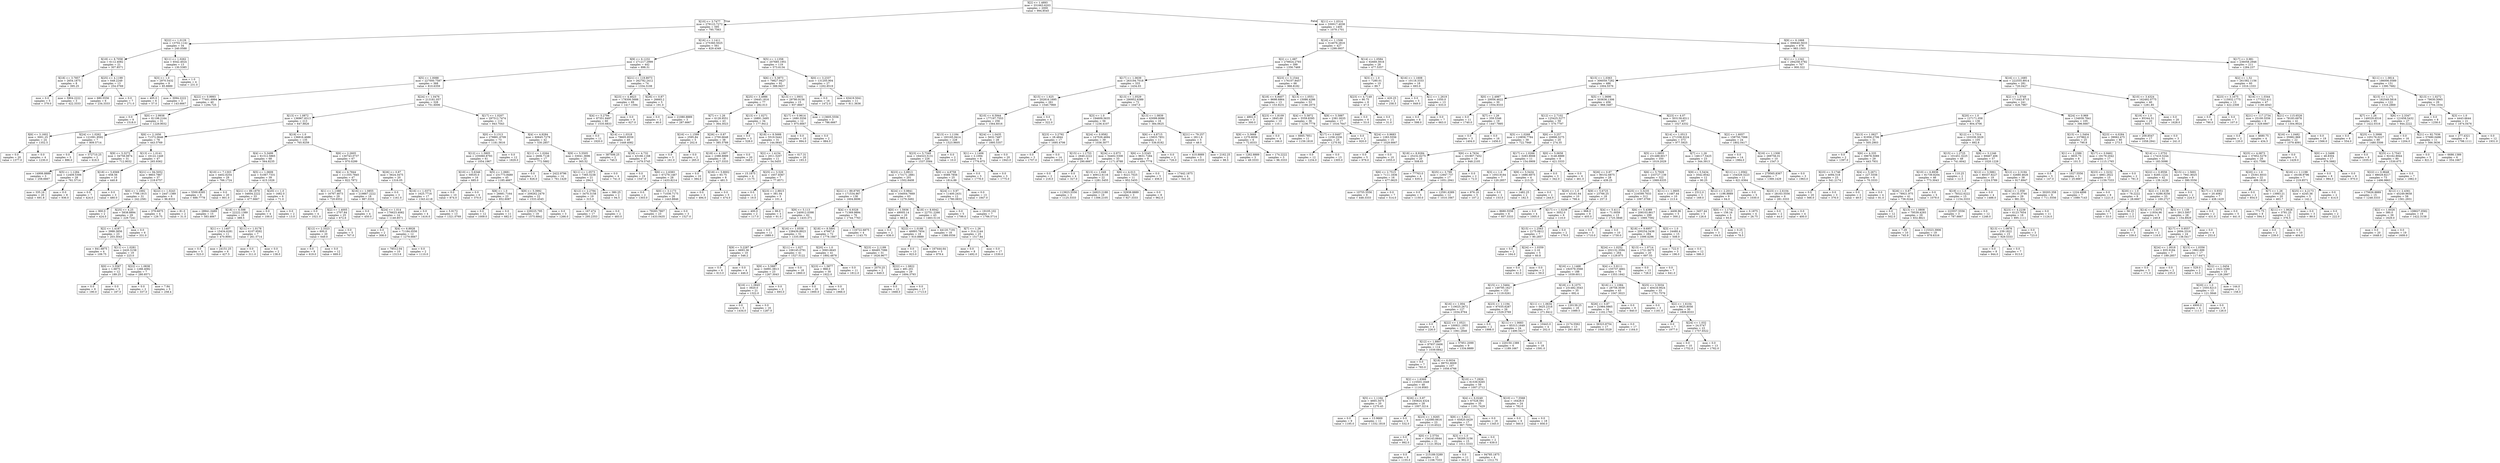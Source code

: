 digraph Tree {
node [shape=box] ;
0 [label="X[2] <= 1.4893\nmse = 331663.6203\nsamples = 2000\nvalue = 994.8545"] ;
1 [label="X[10] <= 3.7477\nmse = 279123.7272\nsamples = 595\nvalue = 795.7563"] ;
0 -> 1 [labeldistance=2.5, labelangle=45, headlabel="True"] ;
2 [label="X[22] <= 1.0129\nmse = 13702.1142\nsamples = 34\nvalue = 240.0588"] ;
1 -> 2 ;
3 [label="X[18] <= 8.7058\nmse = 6112.4082\nsamples = 21\nvalue = 307.8571"] ;
2 -> 3 ;
4 [label="X[18] <= 3.7857\nmse = 2654.1875\nsamples = 8\nvalue = 395.25"] ;
3 -> 4 ;
5 [label="mse = 0.0\nsamples = 5\nvalue = 379.0"] ;
4 -> 5 ;
6 [label="mse = 5904.2222\nsamples = 3\nvalue = 422.3333"] ;
4 -> 6 ;
7 [label="X[25] <= 4.1199\nmse = 648.2249\nsamples = 13\nvalue = 254.0769"] ;
3 -> 7 ;
8 [label="mse = 680.5556\nsamples = 6\nvalue = 234.3333"] ;
7 -> 8 ;
9 [label="mse = 0.0\nsamples = 7\nvalue = 271.0"] ;
7 -> 9 ;
10 [label="X[11] <= 1.0262\nmse = 6542.4024\nsamples = 13\nvalue = 130.5385"] ;
2 -> 10 ;
11 [label="X[3] <= 1.0\nmse = 2970.5432\nsamples = 9\nvalue = 85.8889"] ;
10 -> 11 ;
12 [label="mse = 405.0\nsamples = 6\nvalue = 57.0"] ;
11 -> 12 ;
13 [label="mse = 3094.2222\nsamples = 3\nvalue = 143.6667"] ;
11 -> 13 ;
14 [label="mse = 1.0\nsamples = 4\nvalue = 231.0"] ;
10 -> 14 ;
15 [label="X[16] <= 1.1411\nmse = 275360.5025\nsamples = 561\nvalue = 829.4349"] ;
1 -> 15 ;
16 [label="X[9] <= 6.1232\nmse = 271217.2999\nsamples = 442\nvalue = 898.31"] ;
15 -> 16 ;
17 [label="X[5] <= 1.0088\nmse = 227000.7587\nsamples = 368\nvalue = 810.6359"] ;
16 -> 17 ;
18 [label="X[22] <= 0.9993\nmse = 77401.6994\nsamples = 40\nvalue = 1294.725"] ;
17 -> 18 ;
19 [label="mse = 0.0\nsamples = 9\nvalue = 1518.0"] ;
18 -> 19 ;
20 [label="X[0] <= 2.9938\nmse = 81198.2164\nsamples = 31\nvalue = 1229.9032"] ;
18 -> 20 ;
21 [label="X[6] <= 3.1602\nmse = 3001.25\nsamples = 24\nvalue = 1352.5"] ;
20 -> 21 ;
22 [label="mse = 0.0\nsamples = 20\nvalue = 1377.0"] ;
21 -> 22 ;
23 [label="mse = 0.0\nsamples = 4\nvalue = 1230.0"] ;
21 -> 23 ;
24 [label="X[24] <= 1.0262\nmse = 121091.9592\nsamples = 7\nvalue = 809.5714"] ;
20 -> 24 ;
25 [label="mse = 0.0\nsamples = 5\nvalue = 886.0"] ;
24 -> 25 ;
26 [label="mse = 372710.25\nsamples = 2\nvalue = 618.5"] ;
24 -> 26 ;
27 [label="X[24] <= 1.0476\nmse = 213181.057\nsamples = 328\nvalue = 751.6006"] ;
17 -> 27 ;
28 [label="X[13] <= 1.0872\nmse = 136967.8313\nsamples = 213\nvalue = 647.8826"] ;
27 -> 28 ;
29 [label="X[6] <= 2.1656\nmse = 71372.0646\nsamples = 78\nvalue = 443.5769"] ;
28 -> 29 ;
30 [label="X[9] <= 5.3272\nmse = 34758.0874\nsamples = 31\nvalue = 712.9032"] ;
29 -> 30 ;
31 [label="mse = 14906.8889\nsamples = 3\nvalue = 258.6667"] ;
30 -> 31 ;
32 [label="X[5] <= 1.1284\nmse = 12409.5306\nsamples = 28\nvalue = 761.5714"] ;
30 -> 32 ;
33 [label="mse = 335.16\nsamples = 20\nvalue = 691.8"] ;
32 -> 33 ;
34 [label="mse = 0.0\nsamples = 8\nvalue = 936.0"] ;
32 -> 34 ;
35 [label="X[13] <= 1.0141\nmse = 16122.1449\nsamples = 47\nvalue = 265.9362"] ;
29 -> 35 ;
36 [label="X[18] <= 5.6569\nmse = 658.56\nsamples = 10\nvalue = 440.8"] ;
35 -> 36 ;
37 [label="mse = 0.0\nsamples = 7\nvalue = 424.0"] ;
36 -> 37 ;
38 [label="mse = 0.0\nsamples = 3\nvalue = 480.0"] ;
36 -> 38 ;
39 [label="X[21] <= 94.5052\nmse = 9803.7867\nsamples = 37\nvalue = 218.6757"] ;
35 -> 39 ;
40 [label="X[0] <= 1.1692\nmse = 7798.1915\nsamples = 31\nvalue = 242.2581"] ;
39 -> 40 ;
41 [label="mse = 900.0\nsamples = 2\nvalue = 424.0"] ;
40 -> 41 ;
42 [label="X[25] <= 4.25\nmse = 5838.8894\nsamples = 29\nvalue = 229.7241"] ;
40 -> 42 ;
43 [label="X[2] <= 1.4187\nmse = 3988.3856\nsamples = 23\nvalue = 203.3043"] ;
42 -> 43 ;
44 [label="mse = 841.6875\nsamples = 4\nvalue = 109.75"] ;
43 -> 44 ;
45 [label="X[11] <= 1.0281\nmse = 2420.3158\nsamples = 19\nvalue = 223.0"] ;
43 -> 45 ;
46 [label="X[0] <= 3.5587\nmse = 1.6875\nsamples = 12\nvalue = 189.25"] ;
45 -> 46 ;
47 [label="mse = 0.0\nsamples = 9\nvalue = 190.0"] ;
46 -> 47 ;
48 [label="mse = 0.0\nsamples = 3\nvalue = 187.0"] ;
46 -> 48 ;
49 [label="X[22] <= 1.0838\nmse = 1266.4082\nsamples = 7\nvalue = 280.8571"] ;
45 -> 49 ;
50 [label="mse = 0.0\nsamples = 2\nvalue = 337.0"] ;
49 -> 50 ;
51 [label="mse = 7.84\nsamples = 5\nvalue = 258.4"] ;
49 -> 51 ;
52 [label="mse = 0.0\nsamples = 6\nvalue = 331.0"] ;
42 -> 52 ;
53 [label="X[22] <= 1.0243\nmse = 2447.1389\nsamples = 6\nvalue = 96.8333"] ;
39 -> 53 ;
54 [label="mse = 379.6875\nsamples = 4\nvalue = 129.75"] ;
53 -> 54 ;
55 [label="mse = 81.0\nsamples = 2\nvalue = 31.0"] ;
53 -> 55 ;
56 [label="X[19] <= 1.0\nmse = 136816.4686\nsamples = 135\nvalue = 765.9259"] ;
28 -> 56 ;
57 [label="X[4] <= 5.3499\nmse = 61312.5865\nsamples = 68\nvalue = 564.8235"] ;
56 -> 57 ;
58 [label="X[10] <= 7.1303\nmse = 4402.6254\nsamples = 29\nvalue = 766.1724"] ;
57 -> 58 ;
59 [label="mse = 5500.8395\nsamples = 9\nvalue = 688.7778"] ;
58 -> 59 ;
60 [label="mse = 0.0\nsamples = 20\nvalue = 801.0"] ;
58 -> 60 ;
61 [label="X[5] <= 1.0609\nmse = 51067.7331\nsamples = 39\nvalue = 415.1026"] ;
57 -> 61 ;
62 [label="X[21] <= 89.1879\nmse = 34604.2222\nsamples = 33\nvalue = 477.6667"] ;
61 -> 62 ;
63 [label="mse = 28941.0489\nsamples = 15\nvalue = 583.4667"] ;
62 -> 63 ;
64 [label="X[18] <= 6.598\nmse = 22222.1389\nsamples = 18\nvalue = 389.5"] ;
62 -> 64 ;
65 [label="X[1] <= 1.1407\nmse = 15434.6281\nsamples = 11\nvalue = 470.9091"] ;
64 -> 65 ;
66 [label="mse = 0.0\nsamples = 5\nvalue = 523.0"] ;
65 -> 66 ;
67 [label="mse = 24151.25\nsamples = 6\nvalue = 427.5"] ;
65 -> 67 ;
68 [label="X[11] <= 1.0178\nmse = 6107.9592\nsamples = 7\nvalue = 261.5714"] ;
64 -> 68 ;
69 [label="mse = 0.0\nsamples = 5\nvalue = 311.0"] ;
68 -> 69 ;
70 [label="mse = 0.0\nsamples = 2\nvalue = 138.0"] ;
68 -> 70 ;
71 [label="X[20] <= 1.0\nmse = 1682.0\nsamples = 6\nvalue = 71.0"] ;
61 -> 71 ;
72 [label="mse = 0.0\nsamples = 4\nvalue = 100.0"] ;
71 -> 72 ;
73 [label="mse = 0.0\nsamples = 2\nvalue = 13.0"] ;
71 -> 73 ;
74 [label="X[6] <= 2.2605\nmse = 130743.0737\nsamples = 67\nvalue = 970.0299"] ;
56 -> 74 ;
75 [label="X[4] <= 6.7844\nmse = 111355.7845\nsamples = 47\nvalue = 822.7872"] ;
74 -> 75 ;
76 [label="X[1] <= 1.1388\nmse = 16767.4673\nsamples = 29\nvalue = 720.6552"] ;
75 -> 76 ;
77 [label="mse = 0.0\nsamples = 4\nvalue = 1021.0"] ;
76 -> 77 ;
78 [label="X[2] <= 1.4005\nmse = 2707.84\nsamples = 25\nvalue = 672.6"] ;
76 -> 78 ;
79 [label="X[12] <= 2.3323\nmse = 600.0\nsamples = 20\nvalue = 649.0"] ;
78 -> 79 ;
80 [label="mse = 0.0\nsamples = 8\nvalue = 619.0"] ;
79 -> 80 ;
81 [label="mse = 0.0\nsamples = 12\nvalue = 669.0"] ;
79 -> 81 ;
82 [label="mse = 0.0\nsamples = 5\nvalue = 767.0"] ;
78 -> 82 ;
83 [label="X[16] <= 1.0855\nmse = 219867.2222\nsamples = 18\nvalue = 987.3333"] ;
75 -> 83 ;
84 [label="mse = 0.0\nsamples = 4\nvalue = 450.0"] ;
83 -> 84 ;
85 [label="X[24] <= 1.014\nmse = 176623.4082\nsamples = 14\nvalue = 1140.8571"] ;
83 -> 85 ;
86 [label="mse = 0.0\nsamples = 2\nvalue = 308.0"] ;
85 -> 86 ;
87 [label="X[4] <= 6.8928\nmse = 71184.0556\nsamples = 12\nvalue = 1279.6667"] ;
85 -> 87 ;
88 [label="mse = 78512.04\nsamples = 10\nvalue = 1313.6"] ;
87 -> 88 ;
89 [label="mse = 0.0\nsamples = 2\nvalue = 1110.0"] ;
87 -> 89 ;
90 [label="X[26] <= 0.87\nmse = 5624.3475\nsamples = 20\nvalue = 1316.05"] ;
74 -> 90 ;
91 [label="mse = 0.0\nsamples = 3\nvalue = 1161.0"] ;
90 -> 91 ;
92 [label="X[16] <= 1.0373\nmse = 1625.7716\nsamples = 17\nvalue = 1343.4118"] ;
90 -> 92 ;
93 [label="mse = 0.0\nsamples = 4\nvalue = 1416.0"] ;
92 -> 93 ;
94 [label="mse = 5.9172\nsamples = 13\nvalue = 1321.0769"] ;
92 -> 94 ;
95 [label="X[17] <= 1.0207\nmse = 297512.7474\nsamples = 115\nvalue = 943.7043"] ;
27 -> 95 ;
96 [label="X[0] <= 3.1313\nmse = 278881.6709\nsamples = 73\nvalue = 1181.5616"] ;
95 -> 96 ;
97 [label="X[12] <= 1.5805\nmse = 235060.8793\nsamples = 61\nvalue = 1054.1967"] ;
96 -> 97 ;
98 [label="X[10] <= 5.6346\nmse = 59535.0\nsamples = 16\nvalue = 685.0"] ;
97 -> 98 ;
99 [label="mse = 0.0\nsamples = 10\nvalue = 874.0"] ;
98 -> 99 ;
100 [label="mse = 0.0\nsamples = 6\nvalue = 370.0"] ;
98 -> 100 ;
101 [label="X[5] <= 1.0681\nmse = 231773.8489\nsamples = 45\nvalue = 1185.4667"] ;
97 -> 101 ;
102 [label="X[8] <= 1.0\nmse = 26681.7164\nsamples = 23\nvalue = 852.6087"] ;
101 -> 102 ;
103 [label="mse = 0.0\nsamples = 12\nvalue = 1009.0"] ;
102 -> 103 ;
104 [label="mse = 0.0\nsamples = 11\nvalue = 682.0"] ;
102 -> 104 ;
105 [label="X[9] <= 5.3992\nmse = 209262.2479\nsamples = 22\nvalue = 1533.4545"] ;
101 -> 105 ;
106 [label="mse = 229225.795\nsamples = 19\nvalue = 1575.6842"] ;
105 -> 106 ;
107 [label="mse = 0.0\nsamples = 3\nvalue = 1266.0"] ;
105 -> 107 ;
108 [label="mse = 0.0\nsamples = 12\nvalue = 1829.0"] ;
96 -> 108 ;
109 [label="X[4] <= 4.9284\nmse = 60645.7279\nsamples = 42\nvalue = 530.2857"] ;
95 -> 109 ;
110 [label="X[11] <= 1.0264\nmse = 2606.7128\nsamples = 17\nvalue = 772.5882"] ;
109 -> 110 ;
111 [label="mse = 0.0\nsamples = 3\nvalue = 826.0"] ;
110 -> 111 ;
112 [label="mse = 2422.9796\nsamples = 14\nvalue = 761.1429"] ;
110 -> 112 ;
113 [label="X[9] <= 5.5505\nmse = 33041.3696\nsamples = 25\nvalue = 365.52"] ;
109 -> 113 ;
114 [label="X[11] <= 1.0573\nmse = 7365.5238\nsamples = 21\nvalue = 294.0"] ;
113 -> 114 ;
115 [label="X[12] <= 2.2794\nmse = 3470.3158\nsamples = 19\nvalue = 315.0"] ;
114 -> 115 ;
116 [label="mse = 167.474\nsamples = 17\nvalue = 295.2353"] ;
115 -> 116 ;
117 [label="mse = 0.0\nsamples = 2\nvalue = 483.0"] ;
115 -> 117 ;
118 [label="mse = 380.25\nsamples = 2\nvalue = 94.5"] ;
114 -> 118 ;
119 [label="mse = 0.0\nsamples = 4\nvalue = 741.0"] ;
113 -> 119 ;
120 [label="X[21] <= 119.8073\nmse = 262782.2412\nsamples = 74\nvalue = 1334.3108"] ;
16 -> 120 ;
121 [label="X[23] <= 4.4623\nmse = 178306.5688\nsamples = 69\nvalue = 1417.1594"] ;
120 -> 121 ;
122 [label="X[4] <= 5.2794\nmse = 97351.8497\nsamples = 60\nvalue = 1535.6833"] ;
121 -> 122 ;
123 [label="mse = 0.0\nsamples = 11\nvalue = 1920.0"] ;
122 -> 123 ;
124 [label="X[14] <= 1.0318\nmse = 78605.9559\nsamples = 49\nvalue = 1449.4082"] ;
122 -> 124 ;
125 [label="mse = 387506.25\nsamples = 2\nvalue = 740.5"] ;
124 -> 125 ;
126 [label="X[18] <= 4.732\nmse = 43166.1168\nsamples = 47\nvalue = 1479.5745"] ;
124 -> 126 ;
127 [label="mse = 0.0\nsamples = 19\nvalue = 1547.0"] ;
126 -> 127 ;
128 [label="X[6] <= 2.6383\nmse = 67279.1467\nsamples = 28\nvalue = 1433.8214"] ;
126 -> 128 ;
129 [label="mse = 0.0\nsamples = 2\nvalue = 1303.0"] ;
128 -> 129 ;
130 [label="X[0] <= 3.1173\nmse = 71036.7175\nsamples = 26\nvalue = 1443.8846"] ;
128 -> 130 ;
131 [label="mse = 79283.7807\nsamples = 23\nvalue = 1433.0435"] ;
130 -> 131 ;
132 [label="mse = 0.0\nsamples = 3\nvalue = 1527.0"] ;
130 -> 132 ;
133 [label="mse = 0.0\nsamples = 9\nvalue = 627.0"] ;
121 -> 133 ;
134 [label="X[26] <= 0.87\nmse = 26665.2\nsamples = 5\nvalue = 191.0"] ;
120 -> 134 ;
135 [label="mse = 0.0\nsamples = 2\nvalue = 46.0"] ;
134 -> 135 ;
136 [label="mse = 21080.8889\nsamples = 3\nvalue = 287.6667"] ;
134 -> 136 ;
137 [label="X[5] <= 1.1358\nmse = 207685.1951\nsamples = 119\nvalue = 573.6134"] ;
15 -> 137 ;
138 [label="X[6] <= 5.3873\nmse = 79827.9427\nsamples = 92\nvalue = 388.9457"] ;
137 -> 138 ;
139 [label="X[25] <= 3.4986\nmse = 19445.1816\nsamples = 77\nvalue = 282.013"] ;
138 -> 139 ;
140 [label="X[7] <= 1.26\nmse = 6128.9551\nsamples = 43\nvalue = 364.3023"] ;
139 -> 140 ;
141 [label="X[16] <= 1.1599\nmse = 2595.84\nsamples = 5\nvalue = 202.6"] ;
140 -> 141 ;
142 [label="mse = 0.0\nsamples = 3\nvalue = 161.0"] ;
141 -> 142 ;
143 [label="mse = 0.0\nsamples = 2\nvalue = 265.0"] ;
141 -> 143 ;
144 [label="X[26] <= 0.87\nmse = 2700.6648\nsamples = 38\nvalue = 385.5789"] ;
140 -> 144 ;
145 [label="X[18] <= 4.1907\nmse = 2388.8889\nsamples = 18\nvalue = 427.3333"] ;
144 -> 145 ;
146 [label="mse = 0.0\nsamples = 10\nvalue = 384.0"] ;
145 -> 146 ;
147 [label="X[18] <= 5.8002\nmse = 93.75\nsamples = 8\nvalue = 481.5"] ;
145 -> 147 ;
148 [label="mse = 0.0\nsamples = 3\nvalue = 494.0"] ;
147 -> 148 ;
149 [label="mse = 0.0\nsamples = 5\nvalue = 474.0"] ;
147 -> 149 ;
150 [label="mse = 0.0\nsamples = 20\nvalue = 348.0"] ;
144 -> 150 ;
151 [label="X[13] <= 1.0271\nmse = 16891.3495\nsamples = 34\nvalue = 177.9412"] ;
139 -> 151 ;
152 [label="mse = 0.0\nsamples = 3\nvalue = 528.0"] ;
151 -> 152 ;
153 [label="X[18] <= 8.5688\nmse = 5519.5442\nsamples = 31\nvalue = 144.0645"] ;
151 -> 153 ;
154 [label="X[2] <= 1.4154\nmse = 2011.5207\nsamples = 11\nvalue = 54.5455"] ;
153 -> 154 ;
155 [label="mse = 15.1875\nsamples = 4\nvalue = 13.75"] ;
154 -> 155 ;
156 [label="X[25] <= 3.529\nmse = 1657.8367\nsamples = 7\nvalue = 77.8571"] ;
154 -> 156 ;
157 [label="mse = 0.0\nsamples = 2\nvalue = 19.0"] ;
156 -> 157 ;
158 [label="X[23] <= 2.8815\nmse = 381.04\nsamples = 5\nvalue = 101.4"] ;
156 -> 158 ;
159 [label="mse = 400.0\nsamples = 2\nvalue = 117.0"] ;
158 -> 159 ;
160 [label="mse = 98.0\nsamples = 3\nvalue = 91.0"] ;
158 -> 160 ;
161 [label="mse = 617.31\nsamples = 20\nvalue = 193.3"] ;
153 -> 161 ;
162 [label="X[13] <= 1.0931\nmse = 29780.9156\nsamples = 15\nvalue = 937.8667"] ;
138 -> 162 ;
163 [label="X[17] <= 0.9614\nmse = 1680.5556\nsamples = 12\nvalue = 975.6667"] ;
162 -> 163 ;
164 [label="mse = 0.0\nsamples = 10\nvalue = 994.0"] ;
163 -> 164 ;
165 [label="mse = 0.0\nsamples = 2\nvalue = 884.0"] ;
163 -> 165 ;
166 [label="mse = 113605.5556\nsamples = 3\nvalue = 786.6667"] ;
162 -> 166 ;
167 [label="X[0] <= 3.2337\nmse = 131205.904\nsamples = 27\nvalue = 1202.8519"] ;
137 -> 167 ;
168 [label="mse = 0.0\nsamples = 16\nvalue = 1472.0"] ;
167 -> 168 ;
169 [label="mse = 63419.5041\nsamples = 11\nvalue = 811.3636"] ;
167 -> 169 ;
170 [label="X[11] <= 1.0314\nmse = 330017.4038\nsamples = 1405\nvalue = 1079.1701"] ;
0 -> 170 [labeldistance=2.5, labelangle=-45, headlabel="False"] ;
171 [label="X[16] <= 1.1508\nmse = 314076.2816\nsamples = 427\nvalue = 1299.0937"] ;
170 -> 171 ;
172 [label="X[2] <= 1.687\nmse = 278924.2793\nsamples = 399\nvalue = 1356.7469"] ;
171 -> 172 ;
173 [label="X[17] <= 1.0639\nmse = 263194.7018\nsamples = 333\nvalue = 1434.03"] ;
172 -> 173 ;
174 [label="X[15] <= 1.625\nmse = 202816.1695\nsamples = 261\nvalue = 1540.7969"] ;
173 -> 174 ;
175 [label="X[10] <= 6.5944\nmse = 177197.7553\nsamples = 256\nvalue = 1564.6016"] ;
174 -> 175 ;
176 [label="X[13] <= 1.1184\nmse = 183165.9414\nsamples = 228\nvalue = 1523.9605"] ;
175 -> 176 ;
177 [label="X[23] <= 5.7349\nmse = 164323.5131\nsamples = 226\nvalue = 1537.3584"] ;
176 -> 177 ;
178 [label="X[23] <= 3.8913\nmse = 173171.2881\nsamples = 201\nvalue = 1502.8408"] ;
177 -> 178 ;
179 [label="X[21] <= 89.8795\nmse = 171534.867\nsamples = 138\nvalue = 1604.8696"] ;
178 -> 179 ;
180 [label="X[9] <= 5.113\nmse = 240912.0398\nsamples = 62\nvalue = 1433.371"] ;
179 -> 180 ;
181 [label="mse = 0.0\nsamples = 11\nvalue = 1889.0"] ;
180 -> 181 ;
182 [label="X[16] <= 1.0558\nmse = 238439.8923\nsamples = 51\nvalue = 1335.098"] ;
180 -> 182 ;
183 [label="X[9] <= 5.2287\nmse = 6693.36\nsamples = 10\nvalue = 546.2"] ;
182 -> 183 ;
184 [label="mse = 0.0\nsamples = 6\nvalue = 613.0"] ;
183 -> 184 ;
185 [label="mse = 0.0\nsamples = 4\nvalue = 446.0"] ;
183 -> 185 ;
186 [label="X[11] <= 1.027\nmse = 106145.0791\nsamples = 41\nvalue = 1527.5122"] ;
182 -> 186 ;
187 [label="X[9] <= 5.5887\nmse = 34991.0813\nsamples = 23\nvalue = 1267.3043"] ;
186 -> 187 ;
188 [label="X[16] <= 1.0845\nmse = 3920.0\nsamples = 21\nvalue = 1322.0"] ;
187 -> 188 ;
189 [label="mse = 0.0\nsamples = 5\nvalue = 1434.0"] ;
188 -> 189 ;
190 [label="mse = 0.0\nsamples = 16\nvalue = 1287.0"] ;
188 -> 190 ;
191 [label="mse = 0.0\nsamples = 2\nvalue = 693.0"] ;
187 -> 191 ;
192 [label="mse = 0.0\nsamples = 18\nvalue = 1860.0"] ;
186 -> 192 ;
193 [label="X[4] <= 6.9328\nmse = 71369.9894\nsamples = 76\nvalue = 1744.7763"] ;
179 -> 193 ;
194 [label="X[18] <= 8.5891\nmse = 47667.0\nsamples = 72\nvalue = 1778.1667"] ;
193 -> 194 ;
195 [label="X[20] <= 1.0\nmse = 3083.6645\nsamples = 41\nvalue = 1892.4878"] ;
194 -> 195 ;
196 [label="X[23] <= 1.5877\nmse = 968.0\nsamples = 30\nvalue = 1922.0"] ;
195 -> 196 ;
197 [label="mse = 0.0\nsamples = 20\nvalue = 1900.0"] ;
196 -> 197 ;
198 [label="mse = 0.0\nsamples = 10\nvalue = 1966.0"] ;
196 -> 198 ;
199 [label="mse = 0.0\nsamples = 11\nvalue = 1812.0"] ;
195 -> 199 ;
200 [label="X[23] <= 2.1199\nmse = 66485.7086\nsamples = 31\nvalue = 1626.9677"] ;
194 -> 200 ;
201 [label="mse = 2070.25\nsamples = 2\nvalue = 649.5"] ;
200 -> 201 ;
202 [label="X[22] <= 1.0822\nmse = 491.201\nsamples = 29\nvalue = 1694.3793"] ;
200 -> 202 ;
203 [label="mse = 0.0\nsamples = 12\nvalue = 1668.0"] ;
202 -> 203 ;
204 [label="mse = 0.0\nsamples = 17\nvalue = 1713.0"] ;
202 -> 204 ;
205 [label="mse = 116722.6875\nsamples = 4\nvalue = 1143.75"] ;
193 -> 205 ;
206 [label="X[24] <= 0.9841\nmse = 104004.7669\nsamples = 63\nvalue = 1279.3492"] ;
178 -> 206 ;
207 [label="X[0] <= 1.5936\nmse = 49005.14\nsamples = 20\nvalue = 883.4"] ;
206 -> 207 ;
208 [label="mse = 0.0\nsamples = 2\nvalue = 636.0"] ;
207 -> 208 ;
209 [label="X[22] <= 1.0188\nmse = 46893.7654\nsamples = 18\nvalue = 910.8889"] ;
207 -> 209 ;
210 [label="mse = 0.0\nsamples = 13\nvalue = 923.0"] ;
209 -> 210 ;
211 [label="mse = 167444.64\nsamples = 5\nvalue = 879.4"] ;
209 -> 211 ;
212 [label="X[18] <= 8.6042\nmse = 22751.2266\nsamples = 43\nvalue = 1463.5116"] ;
206 -> 212 ;
213 [label="mse = 44120.7191\nsamples = 18\nvalue = 1388.0556"] ;
212 -> 213 ;
214 [label="X[7] <= 1.26\nmse = 314.2144\nsamples = 25\nvalue = 1517.84"] ;
212 -> 214 ;
215 [label="mse = 0.0\nsamples = 8\nvalue = 1492.0"] ;
214 -> 215 ;
216 [label="mse = 0.0\nsamples = 17\nvalue = 1530.0"] ;
214 -> 216 ;
217 [label="X[0] <= 4.8758\nmse = 6589.7856\nsamples = 25\nvalue = 1814.88"] ;
177 -> 217 ;
218 [label="X[24] <= 0.97\nmse = 11400.2431\nsamples = 12\nvalue = 1780.0833"] ;
217 -> 218 ;
219 [label="mse = 0.0\nsamples = 5\nvalue = 1799.0"] ;
218 -> 219 ;
220 [label="mse = 19105.102\nsamples = 7\nvalue = 1766.5714"] ;
218 -> 220 ;
221 [label="mse = 0.0\nsamples = 13\nvalue = 1847.0"] ;
217 -> 221 ;
222 [label="mse = 0.0\nsamples = 2\nvalue = 10.0"] ;
176 -> 222 ;
223 [label="X[24] <= 1.0435\nmse = 5632.7487\nsamples = 28\nvalue = 1895.5357"] ;
175 -> 223 ;
224 [label="X[1] <= 1.1406\nmse = 2.1094\nsamples = 8\nvalue = 1776.875"] ;
223 -> 224 ;
225 [label="mse = 0.0\nsamples = 5\nvalue = 1778.0"] ;
224 -> 225 ;
226 [label="mse = 0.0\nsamples = 3\nvalue = 1775.0"] ;
224 -> 226 ;
227 [label="mse = 0.0\nsamples = 20\nvalue = 1943.0"] ;
223 -> 227 ;
228 [label="mse = 0.0\nsamples = 5\nvalue = 322.0"] ;
174 -> 228 ;
229 [label="X[13] <= 1.0529\nmse = 290952.6389\nsamples = 72\nvalue = 1047.0"] ;
173 -> 229 ;
230 [label="X[3] <= 1.0\nmse = 194609.5635\nsamples = 56\nvalue = 1236.4107"] ;
229 -> 230 ;
231 [label="X[23] <= 3.2792\nmse = 28.4844\nsamples = 17\nvalue = 1695.4706"] ;
230 -> 231 ;
232 [label="mse = 0.0\nsamples = 3\nvalue = 1707.0"] ;
231 -> 232 ;
233 [label="mse = 0.0\nsamples = 14\nvalue = 1693.0"] ;
231 -> 233 ;
234 [label="X[24] <= 0.9582\nmse = 147526.4694\nsamples = 39\nvalue = 1036.3077"] ;
230 -> 234 ;
235 [label="X[15] <= 1.1753\nmse = 2640.2222\nsamples = 6\nvalue = 290.6667"] ;
234 -> 235 ;
236 [label="mse = 0.0\nsamples = 2\nvalue = 218.0"] ;
235 -> 236 ;
237 [label="mse = 0.0\nsamples = 4\nvalue = 327.0"] ;
235 -> 237 ;
238 [label="X[24] <= 0.973\nmse = 54402.5308\nsamples = 33\nvalue = 1171.8788"] ;
234 -> 238 ;
239 [label="X[13] <= 1.049\nmse = 40912.6116\nsamples = 22\nvalue = 1281.5455"] ;
238 -> 239 ;
240 [label="mse = 113923.5556\nsamples = 3\nvalue = 1125.3333"] ;
239 -> 240 ;
241 [label="mse = 24923.2188\nsamples = 19\nvalue = 1306.2105"] ;
239 -> 241 ;
242 [label="X[6] <= 4.013\nmse = 9221.7025\nsamples = 11\nvalue = 952.5455"] ;
238 -> 242 ;
243 [label="mse = 32938.8889\nsamples = 3\nvalue = 927.3333"] ;
242 -> 243 ;
244 [label="mse = 0.0\nsamples = 8\nvalue = 962.0"] ;
242 -> 244 ;
245 [label="X[13] <= 1.0839\nmse = 63099.8086\nsamples = 16\nvalue = 384.0625"] ;
229 -> 245 ;
246 [label="X[6] <= 4.8715\nmse = 15833.7851\nsamples = 11\nvalue = 536.8182"] ;
245 -> 246 ;
247 [label="X[6] <= 3.5345\nmse = 9631.7284\nsamples = 9\nvalue = 494.7778"] ;
246 -> 247 ;
248 [label="mse = 0.0\nsamples = 5\nvalue = 456.0"] ;
247 -> 248 ;
249 [label="mse = 17442.1875\nsamples = 4\nvalue = 543.25"] ;
247 -> 249 ;
250 [label="mse = 0.0\nsamples = 2\nvalue = 726.0"] ;
246 -> 250 ;
251 [label="X[21] <= 79.257\nmse = 2811.6\nsamples = 5\nvalue = 48.0"] ;
245 -> 251 ;
252 [label="mse = 410.8889\nsamples = 3\nvalue = 14.3333"] ;
251 -> 252 ;
253 [label="mse = 2162.25\nsamples = 2\nvalue = 98.5"] ;
251 -> 253 ;
254 [label="X[23] <= 3.1544\nmse = 176107.8457\nsamples = 66\nvalue = 966.8182"] ;
172 -> 254 ;
255 [label="X[18] <= 6.8407\nmse = 9698.6864\nsamples = 13\nvalue = 153.9231"] ;
254 -> 255 ;
256 [label="mse = 4802.0\nsamples = 3\nvalue = 300.0"] ;
255 -> 256 ;
257 [label="X[23] <= 1.8109\nmse = 2845.69\nsamples = 10\nvalue = 110.1"] ;
255 -> 257 ;
258 [label="X[9] <= 5.3668\nmse = 1270.8056\nsamples = 6\nvalue = 72.8333"] ;
257 -> 258 ;
259 [label="mse = 1262.8889\nsamples = 3\nvalue = 49.3333"] ;
258 -> 259 ;
260 [label="mse = 174.2222\nsamples = 3\nvalue = 96.3333"] ;
258 -> 260 ;
261 [label="mse = 0.0\nsamples = 4\nvalue = 166.0"] ;
257 -> 261 ;
262 [label="X[13] <= 1.0551\nmse = 15086.4286\nsamples = 53\nvalue = 1166.2075"] ;
254 -> 262 ;
263 [label="X[4] <= 5.5872\nmse = 5559.8395\nsamples = 36\nvalue = 1236.7778"] ;
262 -> 263 ;
264 [label="mse = 6665.7851\nsamples = 11\nvalue = 1159.1818"] ;
263 -> 264 ;
265 [label="X[17] <= 0.9487\nmse = 1258.2336\nsamples = 25\nvalue = 1270.92"] ;
263 -> 265 ;
266 [label="mse = 0.0\nsamples = 12\nvalue = 1234.0"] ;
265 -> 266 ;
267 [label="mse = 0.0\nsamples = 13\nvalue = 1305.0"] ;
265 -> 267 ;
268 [label="X[9] <= 5.5887\nmse = 2381.0035\nsamples = 17\nvalue = 1016.7647"] ;
262 -> 268 ;
269 [label="mse = 0.0\nsamples = 2\nvalue = 920.0"] ;
268 -> 269 ;
270 [label="X[24] <= 0.9683\nmse = 1283.5556\nsamples = 15\nvalue = 1029.6667"] ;
268 -> 270 ;
271 [label="mse = 0.0\nsamples = 5\nvalue = 979.0"] ;
270 -> 271 ;
272 [label="mse = 0.0\nsamples = 10\nvalue = 1055.0"] ;
270 -> 272 ;
273 [label="X[14] <= 1.0584\nmse = 92669.3916\nsamples = 28\nvalue = 477.5357"] ;
171 -> 273 ;
274 [label="X[3] <= 1.0\nmse = 7280.01\nsamples = 10\nvalue = 89.7"] ;
273 -> 274 ;
275 [label="X[23] <= 4.7149\nmse = 90.75\nsamples = 8\nvalue = 47.5"] ;
274 -> 275 ;
276 [label="mse = 0.0\nsamples = 6\nvalue = 53.0"] ;
275 -> 276 ;
277 [label="mse = 0.0\nsamples = 2\nvalue = 31.0"] ;
275 -> 277 ;
278 [label="mse = 420.25\nsamples = 2\nvalue = 258.5"] ;
274 -> 278 ;
279 [label="X[16] <= 1.1608\nmse = 10118.3333\nsamples = 18\nvalue = 693.0"] ;
273 -> 279 ;
280 [label="mse = 0.0\nsamples = 5\nvalue = 849.0"] ;
279 -> 280 ;
281 [label="X[1] <= 1.2619\nmse = 1050.0\nsamples = 13\nvalue = 633.0"] ;
279 -> 281 ;
282 [label="mse = 0.0\nsamples = 6\nvalue = 598.0"] ;
281 -> 282 ;
283 [label="mse = 0.0\nsamples = 7\nvalue = 663.0"] ;
281 -> 283 ;
284 [label="X[9] <= 6.1668\nmse = 306640.5633\nsamples = 978\nvalue = 983.1503"] ;
170 -> 284 ;
285 [label="X[1] <= 1.1342\nmse = 294258.5782\nsamples = 767\nvalue = 900.322"] ;
284 -> 285 ;
286 [label="X[15] <= 1.0363\nmse = 306059.7282\nsamples = 486\nvalue = 1004.5576"] ;
285 -> 286 ;
287 [label="X[0] <= 2.4987\nmse = 20056.4622\nsamples = 30\nvalue = 1554.9333"] ;
286 -> 287 ;
288 [label="mse = 0.0\nsamples = 11\nvalue = 1740.0"] ;
287 -> 288 ;
289 [label="X[7] <= 1.26\nmse = 359.5346\nsamples = 19\nvalue = 1447.7895"] ;
287 -> 289 ;
290 [label="mse = 0.0\nsamples = 3\nvalue = 1404.0"] ;
289 -> 290 ;
291 [label="mse = 0.0\nsamples = 16\nvalue = 1456.0"] ;
289 -> 291 ;
292 [label="X[5] <= 1.0696\nmse = 303636.1306\nsamples = 456\nvalue = 968.3487"] ;
286 -> 292 ;
293 [label="X[12] <= 2.7102\nmse = 125425.5277\nsamples = 59\nvalue = 570.7797"] ;
292 -> 293 ;
294 [label="X[5] <= 1.0268\nmse = 110858.7784\nsamples = 39\nvalue = 722.7949"] ;
293 -> 294 ;
295 [label="X[18] <= 8.9284\nmse = 25232.6275\nsamples = 20\nvalue = 508.65"] ;
294 -> 295 ;
296 [label="X[6] <= 2.7515\nmse = 7111.1836\nsamples = 16\nvalue = 477.0625"] ;
295 -> 296 ;
297 [label="mse = 10755.5556\nsamples = 9\nvalue = 448.3333"] ;
296 -> 297 ;
298 [label="mse = 0.0\nsamples = 7\nvalue = 514.0"] ;
296 -> 298 ;
299 [label="mse = 77763.0\nsamples = 4\nvalue = 635.0"] ;
295 -> 299 ;
300 [label="X[6] <= 4.7634\nmse = 101907.7452\nsamples = 19\nvalue = 948.2105"] ;
294 -> 300 ;
301 [label="X[25] <= 3.799\nmse = 12947.737\nsamples = 17\nvalue = 1051.2941"] ;
300 -> 301 ;
302 [label="mse = 0.0\nsamples = 5\nvalue = 1150.0"] ;
301 -> 302 ;
303 [label="mse = 12591.6389\nsamples = 12\nvalue = 1010.1667"] ;
301 -> 303 ;
304 [label="mse = 0.0\nsamples = 2\nvalue = 72.0"] ;
300 -> 304 ;
305 [label="X[6] <= 3.257\nmse = 20898.3275\nsamples = 20\nvalue = 274.35"] ;
293 -> 305 ;
306 [label="X[17] <= 1.0266\nmse = 3283.9008\nsamples = 11\nvalue = 154.0909"] ;
305 -> 306 ;
307 [label="X[3] <= 1.0\nmse = 1053.9184\nsamples = 7\nvalue = 120.2857"] ;
306 -> 307 ;
308 [label="mse = 876.16\nsamples = 5\nvalue = 107.2"] ;
307 -> 308 ;
309 [label="mse = 0.0\nsamples = 2\nvalue = 153.0"] ;
307 -> 309 ;
310 [label="X[9] <= 5.5434\nmse = 1686.6875\nsamples = 4\nvalue = 213.25"] ;
306 -> 310 ;
311 [label="mse = 1482.25\nsamples = 2\nvalue = 182.5"] ;
310 -> 311 ;
312 [label="mse = 0.0\nsamples = 2\nvalue = 244.0"] ;
310 -> 312 ;
313 [label="X[0] <= 5.0658\nmse = 3146.8889\nsamples = 9\nvalue = 421.3333"] ;
305 -> 313 ;
314 [label="mse = 0.0\nsamples = 3\nvalue = 342.0"] ;
313 -> 314 ;
315 [label="mse = 0.0\nsamples = 6\nvalue = 461.0"] ;
313 -> 315 ;
316 [label="X[23] <= 4.07\nmse = 303139.6511\nsamples = 397\nvalue = 1027.4332"] ;
292 -> 316 ;
317 [label="X[14] <= 1.0513\nmse = 271338.9224\nsamples = 373\nvalue = 977.5925"] ;
316 -> 317 ;
318 [label="X[5] <= 1.0855\nmse = 251488.6017\nsamples = 350\nvalue = 1019.2029"] ;
317 -> 318 ;
319 [label="X[26] <= 0.87\nmse = 90152.6875\nsamples = 28\nvalue = 439.25"] ;
318 -> 319 ;
320 [label="X[20] <= 1.0\nmse = 43161.64\nsamples = 10\nvalue = 766.4"] ;
319 -> 320 ;
321 [label="mse = 8680.5556\nsamples = 6\nvalue = 607.3333"] ;
320 -> 321 ;
322 [label="mse = 0.0\nsamples = 4\nvalue = 1005.0"] ;
320 -> 322 ;
323 [label="X[9] <= 5.6725\nmse = 23766.25\nsamples = 18\nvalue = 257.5"] ;
319 -> 323 ;
324 [label="X[17] <= 1.0239\nmse = 3052.0\nsamples = 9\nvalue = 110.0"] ;
323 -> 324 ;
325 [label="X[15] <= 1.2563\nmse = 2175.0612\nsamples = 7\nvalue = 90.2857"] ;
324 -> 325 ;
326 [label="mse = 0.0\nsamples = 2\nvalue = 164.0"] ;
325 -> 326 ;
327 [label="X[24] <= 1.0359\nmse = 2.16\nsamples = 5\nvalue = 60.8"] ;
325 -> 327 ;
328 [label="mse = 0.0\nsamples = 3\nvalue = 62.0"] ;
327 -> 328 ;
329 [label="mse = 0.0\nsamples = 2\nvalue = 59.0"] ;
327 -> 329 ;
330 [label="mse = 0.0\nsamples = 2\nvalue = 179.0"] ;
324 -> 330 ;
331 [label="mse = 968.0\nsamples = 9\nvalue = 405.0"] ;
323 -> 331 ;
332 [label="X[6] <= 5.7929\nmse = 233727.139\nsamples = 322\nvalue = 1069.6335"] ;
318 -> 332 ;
333 [label="X[25] <= 3.3235\nmse = 216599.7633\nsamples = 312\nvalue = 1097.0769"] ;
332 -> 333 ;
334 [label="X[4] <= 5.4111\nmse = 71.0059\nsamples = 13\nvalue = 1725.3846"] ;
333 -> 334 ;
335 [label="mse = 0.0\nsamples = 3\nvalue = 1710.0"] ;
334 -> 335 ;
336 [label="mse = 0.0\nsamples = 10\nvalue = 1730.0"] ;
334 -> 336 ;
337 [label="X[6] <= 5.4389\nmse = 208103.8617\nsamples = 299\nvalue = 1069.7592"] ;
333 -> 337 ;
338 [label="X[18] <= 9.6957\nmse = 200254.3436\nsamples = 284\nvalue = 1099.4296"] ;
337 -> 338 ;
339 [label="X[24] <= 1.0252\nmse = 202132.3594\nsamples = 264\nvalue = 1129.875"] ;
338 -> 339 ;
340 [label="X[16] <= 1.1468\nmse = 192579.3568\nsamples = 188\nvalue = 1039.6011"] ;
339 -> 340 ;
341 [label="X[15] <= 1.5464\nmse = 149795.1627\nsamples = 153\nvalue = 1119.0261"] ;
340 -> 341 ;
342 [label="X[16] <= 1.004\nmse = 119025.2672\nsamples = 127\nvalue = 1034.9764"] ;
341 -> 342 ;
343 [label="mse = 0.0\nsamples = 4\nvalue = 226.0"] ;
342 -> 343 ;
344 [label="X[22] <= 1.0521\nmse = 100921.1955\nsamples = 123\nvalue = 1061.2846"] ;
342 -> 344 ;
345 [label="X[12] <= 1.8807\nmse = 97937.0406\nsamples = 114\nvalue = 1039.6842"] ;
344 -> 345 ;
346 [label="mse = 0.0\nsamples = 7\nvalue = 783.0"] ;
345 -> 346 ;
347 [label="X[18] <= 6.0034\nmse = 99751.8009\nsamples = 107\nvalue = 1056.4766"] ;
345 -> 347 ;
348 [label="X[2] <= 1.6368\nmse = 115503.1649\nsamples = 48\nvalue = 1116.9583"] ;
347 -> 348 ;
349 [label="X[5] <= 1.1164\nmse = 4665.3475\nsamples = 20\nvalue = 1270.45"] ;
348 -> 349 ;
350 [label="mse = 0.0\nsamples = 9\nvalue = 1195.0"] ;
349 -> 350 ;
351 [label="mse = 13.9669\nsamples = 11\nvalue = 1332.1818"] ;
349 -> 351 ;
352 [label="X[26] <= 0.87\nmse = 165824.4324\nsamples = 28\nvalue = 1007.3214"] ;
348 -> 352 ;
353 [label="mse = 0.0\nsamples = 5\nvalue = 532.0"] ;
352 -> 353 ;
354 [label="X[23] <= 1.9265\nmse = 142080.6616\nsamples = 23\nvalue = 1110.6522"] ;
352 -> 354 ;
355 [label="mse = 0.0\nsamples = 2\nvalue = 992.0"] ;
354 -> 355 ;
356 [label="X[0] <= 2.5754\nmse = 154143.6644\nsamples = 21\nvalue = 1121.9524"] ;
354 -> 356 ;
357 [label="mse = 0.0\nsamples = 6\nvalue = 1155.0"] ;
356 -> 357 ;
358 [label="mse = 215189.5289\nsamples = 15\nvalue = 1108.7333"] ;
356 -> 358 ;
359 [label="X[10] <= 7.2926\nmse = 81539.9265\nsamples = 59\nvalue = 1007.2712"] ;
347 -> 359 ;
360 [label="X[4] <= 6.0249\nmse = 67528.591\nsamples = 35\nvalue = 1161.7429"] ;
359 -> 360 ;
361 [label="X[9] <= 5.9211\nmse = 65820.4429\nsamples = 17\nvalue = 967.7059"] ;
360 -> 361 ;
362 [label="X[3] <= 1.0\nmse = 58269.3156\nsamples = 15\nvalue = 1011.5333"] ;
361 -> 362 ;
363 [label="mse = 0.0\nsamples = 11\nvalue = 902.0"] ;
362 -> 363 ;
364 [label="mse = 94785.1875\nsamples = 4\nvalue = 1312.75"] ;
362 -> 364 ;
365 [label="mse = 0.0\nsamples = 2\nvalue = 639.0"] ;
361 -> 365 ;
366 [label="mse = 0.0\nsamples = 18\nvalue = 1345.0"] ;
360 -> 366 ;
367 [label="X[10] <= 7.5568\nmse = 16428.0\nsamples = 24\nvalue = 782.0"] ;
359 -> 367 ;
368 [label="mse = 0.0\nsamples = 6\nvalue = 560.0"] ;
367 -> 368 ;
369 [label="mse = 0.0\nsamples = 18\nvalue = 856.0"] ;
367 -> 369 ;
370 [label="mse = 57951.2099\nsamples = 9\nvalue = 1334.8889"] ;
344 -> 370 ;
371 [label="X[23] <= 1.1194\nmse = 97035.6287\nsamples = 26\nvalue = 1529.5769"] ;
341 -> 371 ;
372 [label="mse = 0.0\nsamples = 2\nvalue = 1998.0"] ;
371 -> 372 ;
373 [label="X[11] <= 1.0683\nmse = 85313.1649\nsamples = 24\nvalue = 1490.5417"] ;
371 -> 373 ;
374 [label="mse = 220150.1389\nsamples = 6\nvalue = 1189.1667"] ;
373 -> 374 ;
375 [label="mse = 0.0\nsamples = 18\nvalue = 1591.0"] ;
373 -> 375 ;
376 [label="X[18] <= 9.1075\nmse = 231482.3543\nsamples = 35\nvalue = 692.4"] ;
340 -> 376 ;
377 [label="X[11] <= 1.0634\nmse = 5625.2318\nsamples = 17\nvalue = 271.9412"] ;
376 -> 377 ;
378 [label="mse = 10443.0\nsamples = 4\nvalue = 202.0"] ;
377 -> 378 ;
379 [label="mse = 2174.5562\nsamples = 13\nvalue = 293.4615"] ;
377 -> 379 ;
380 [label="mse = 120139.25\nsamples = 18\nvalue = 1089.5"] ;
376 -> 380 ;
381 [label="X[4] <= 5.9111\nmse = 155737.4661\nsamples = 76\nvalue = 1353.1842"] ;
339 -> 381 ;
382 [label="X[16] <= 1.1084\nmse = 28758.3039\nsamples = 43\nvalue = 1047.3023"] ;
381 -> 382 ;
383 [label="X[26] <= 0.87\nmse = 21984.0865\nsamples = 34\nvalue = 1102.1765"] ;
382 -> 383 ;
384 [label="mse = 36323.8754\nsamples = 17\nvalue = 1040.3529"] ;
383 -> 384 ;
385 [label="mse = 0.0\nsamples = 17\nvalue = 1164.0"] ;
383 -> 385 ;
386 [label="mse = 0.0\nsamples = 9\nvalue = 840.0"] ;
382 -> 386 ;
387 [label="X[25] <= 3.5034\nmse = 40418.0624\nsamples = 33\nvalue = 1751.7576"] ;
381 -> 387 ;
388 [label="mse = 0.0\nsamples = 3\nvalue = 1181.0"] ;
387 -> 388 ;
389 [label="X[2] <= 1.6104\nmse = 8625.8056\nsamples = 30\nvalue = 1808.8333"] ;
387 -> 389 ;
390 [label="mse = 0.0\nsamples = 7\nvalue = 1977.0"] ;
389 -> 390 ;
391 [label="X[24] <= 1.032\nmse = 24.5747\nsamples = 23\nvalue = 1757.6522"] ;
389 -> 391 ;
392 [label="mse = 0.0\nsamples = 10\nvalue = 1752.0"] ;
391 -> 392 ;
393 [label="mse = 0.0\nsamples = 13\nvalue = 1762.0"] ;
391 -> 393 ;
394 [label="X[13] <= 1.0714\nmse = 1721.9475\nsamples = 20\nvalue = 697.55"] ;
338 -> 394 ;
395 [label="mse = 0.0\nsamples = 13\nvalue = 728.0"] ;
394 -> 395 ;
396 [label="mse = 0.0\nsamples = 7\nvalue = 641.0"] ;
394 -> 396 ;
397 [label="X[3] <= 1.0\nmse = 24480.4\nsamples = 15\nvalue = 508.0"] ;
337 -> 397 ;
398 [label="mse = 722.0\nsamples = 3\nvalue = 196.0"] ;
397 -> 398 ;
399 [label="mse = 0.0\nsamples = 12\nvalue = 586.0"] ;
397 -> 399 ;
400 [label="X[11] <= 1.0605\nmse = 11467.44\nsamples = 10\nvalue = 213.4"] ;
332 -> 400 ;
401 [label="mse = 4408.96\nsamples = 5\nvalue = 300.2"] ;
400 -> 401 ;
402 [label="mse = 3457.44\nsamples = 5\nvalue = 126.6"] ;
400 -> 402 ;
403 [label="X[7] <= 1.26\nmse = 146117.5425\nsamples = 23\nvalue = 344.3913"] ;
317 -> 403 ;
404 [label="X[9] <= 5.5434\nmse = 3542.8542\nsamples = 12\nvalue = 90.25"] ;
403 -> 404 ;
405 [label="mse = 2312.0\nsamples = 3\nvalue = 169.0"] ;
404 -> 405 ;
406 [label="X[12] <= 2.2013\nmse = 1196.8889\nsamples = 9\nvalue = 64.0"] ;
404 -> 406 ;
407 [label="X[0] <= 1.1742\nmse = 156.16\nsamples = 5\nvalue = 93.8"] ;
406 -> 407 ;
408 [label="mse = 0.0\nsamples = 3\nvalue = 104.0"] ;
407 -> 408 ;
409 [label="mse = 0.25\nsamples = 2\nvalue = 78.5"] ;
407 -> 409 ;
410 [label="mse = 0.1875\nsamples = 4\nvalue = 26.75"] ;
406 -> 410 ;
411 [label="X[11] <= 1.0562\nmse = 154329.3223\nsamples = 11\nvalue = 621.6364"] ;
403 -> 411 ;
412 [label="mse = 0.0\nsamples = 5\nvalue = 1030.0"] ;
411 -> 412 ;
413 [label="X[23] <= 2.6104\nmse = 28163.5556\nsamples = 6\nvalue = 281.3333"] ;
411 -> 413 ;
414 [label="mse = 0.0\nsamples = 2\nvalue = 44.0"] ;
413 -> 414 ;
415 [label="mse = 0.0\nsamples = 4\nvalue = 400.0"] ;
413 -> 415 ;
416 [label="X[2] <= 1.6057\nmse = 158750.7066\nsamples = 24\nvalue = 1802.0417"] ;
316 -> 416 ;
417 [label="mse = 0.0\nsamples = 14\nvalue = 1984.0"] ;
416 -> 417 ;
418 [label="X[16] <= 1.1308\nmse = 269756.01\nsamples = 10\nvalue = 1547.3"] ;
416 -> 418 ;
419 [label="mse = 279565.8367\nsamples = 7\nvalue = 1369.1429"] ;
418 -> 419 ;
420 [label="mse = 0.0\nsamples = 3\nvalue = 1963.0"] ;
418 -> 420 ;
421 [label="X[16] <= 1.1685\nmse = 222555.8914\nsamples = 281\nvalue = 720.0427"] ;
285 -> 421 ;
422 [label="X[2] <= 1.5749\nmse = 171443.8715\nsamples = 241\nvalue = 626.7967"] ;
421 -> 422 ;
423 [label="X[20] <= 1.0\nmse = 127171.058\nsamples = 136\nvalue = 804.4706"] ;
422 -> 423 ;
424 [label="X[13] <= 1.0627\nmse = 91956.2706\nsamples = 31\nvalue = 505.2903"] ;
423 -> 424 ;
425 [label="mse = 0.0\nsamples = 2\nvalue = 1397.0"] ;
424 -> 425 ;
426 [label="X[6] <= 4.335\nmse = 39678.5089\nsamples = 29\nvalue = 443.7931"] ;
424 -> 426 ;
427 [label="X[23] <= 5.1746\nmse = 4094.518\nsamples = 23\nvalue = 541.2174"] ;
426 -> 427 ;
428 [label="mse = 0.0\nsamples = 20\nvalue = 566.0"] ;
427 -> 428 ;
429 [label="mse = 0.0\nsamples = 3\nvalue = 376.0"] ;
427 -> 429 ;
430 [label="X[4] <= 5.2671\nmse = 227.5556\nsamples = 6\nvalue = 70.3333"] ;
426 -> 430 ;
431 [label="mse = 0.0\nsamples = 2\nvalue = 49.0"] ;
430 -> 431 ;
432 [label="mse = 0.0\nsamples = 4\nvalue = 81.0"] ;
430 -> 432 ;
433 [label="X[12] <= 1.7314\nmse = 103339.3029\nsamples = 105\nvalue = 892.8"] ;
423 -> 433 ;
434 [label="X[15] <= 1.2725\nmse = 101451.3225\nsamples = 48\nvalue = 741.6042"] ;
433 -> 434 ;
435 [label="X[10] <= 6.8936\nmse = 81739.8204\nsamples = 46\nvalue = 773.3043"] ;
434 -> 435 ;
436 [label="X[26] <= 0.87\nmse = 78921.975\nsamples = 41\nvalue = 736.0244"] ;
435 -> 436 ;
437 [label="mse = 0.0\nsamples = 12\nvalue = 502.0"] ;
436 -> 437 ;
438 [label="X[13] <= 1.0808\nmse = 79539.4293\nsamples = 29\nvalue = 832.8621"] ;
436 -> 438 ;
439 [label="mse = 7.29\nsamples = 10\nvalue = 745.9"] ;
438 -> 439 ;
440 [label="mse = 115323.3906\nsamples = 19\nvalue = 878.6316"] ;
438 -> 440 ;
441 [label="mse = 0.0\nsamples = 5\nvalue = 1079.0"] ;
435 -> 441 ;
442 [label="mse = 110.25\nsamples = 2\nvalue = 12.5"] ;
434 -> 442 ;
443 [label="X[6] <= 3.1246\nmse = 69467.406\nsamples = 57\nvalue = 1020.1228"] ;
433 -> 443 ;
444 [label="X[12] <= 3.5861\nmse = 80337.8227\nsamples = 19\nvalue = 1224.5789"] ;
443 -> 444 ;
445 [label="X[19] <= 1.0\nmse = 78322.6222\nsamples = 15\nvalue = 1154.3333"] ;
444 -> 445 ;
446 [label="mse = 223557.5556\nsamples = 3\nvalue = 787.6667"] ;
445 -> 446 ;
447 [label="mse = 0.0\nsamples = 12\nvalue = 1246.0"] ;
445 -> 447 ;
448 [label="mse = 0.0\nsamples = 4\nvalue = 1488.0"] ;
444 -> 448 ;
449 [label="X[12] <= 2.3194\nmse = 32680.4626\nsamples = 38\nvalue = 917.8947"] ;
443 -> 449 ;
450 [label="X[24] <= 1.058\nmse = 16135.3746\nsamples = 29\nvalue = 981.931"] ;
449 -> 450 ;
451 [label="X[23] <= 4.2238\nmse = 6123.7654\nsamples = 18\nvalue = 895.1111"] ;
450 -> 451 ;
452 [label="X[13] <= 1.0876\nmse = 239.1822\nsamples = 15\nvalue = 929.5333"] ;
451 -> 452 ;
453 [label="mse = 0.0\nsamples = 8\nvalue = 944.0"] ;
452 -> 453 ;
454 [label="mse = 0.0\nsamples = 7\nvalue = 913.0"] ;
452 -> 454 ;
455 [label="mse = 0.0\nsamples = 3\nvalue = 723.0"] ;
451 -> 455 ;
456 [label="mse = 0.0\nsamples = 11\nvalue = 1124.0"] ;
450 -> 456 ;
457 [label="mse = 30203.358\nsamples = 9\nvalue = 711.5556"] ;
449 -> 457 ;
458 [label="X[24] <= 0.969\nmse = 134939.7841\nsamples = 105\nvalue = 396.6667"] ;
422 -> 458 ;
459 [label="X[15] <= 1.5404\nmse = 237862.0\nsamples = 25\nvalue = 790.8"] ;
458 -> 459 ;
460 [label="X[1] <= 1.2386\nmse = 3835.75\nsamples = 8\nvalue = 101.5"] ;
459 -> 460 ;
461 [label="mse = 0.0\nsamples = 5\nvalue = 147.0"] ;
460 -> 461 ;
462 [label="mse = 1027.5556\nsamples = 3\nvalue = 25.6667"] ;
460 -> 462 ;
463 [label="X[17] <= 0.9462\nmse = 19179.2042\nsamples = 17\nvalue = 1115.1765"] ;
459 -> 463 ;
464 [label="X[23] <= 1.3232\nmse = 4861.2622\nsamples = 15\nvalue = 1159.7333"] ;
463 -> 464 ;
465 [label="mse = 1224.4898\nsamples = 7\nvalue = 1089.7143"] ;
464 -> 465 ;
466 [label="mse = 0.0\nsamples = 8\nvalue = 1221.0"] ;
464 -> 466 ;
467 [label="mse = 0.0\nsamples = 2\nvalue = 781.0"] ;
463 -> 467 ;
468 [label="X[23] <= 4.0284\nmse = 39062.475\nsamples = 80\nvalue = 273.5"] ;
458 -> 468 ;
469 [label="X[14] <= 1.0752\nmse = 17410.5244\nsamples = 51\nvalue = 183.5098"] ;
468 -> 469 ;
470 [label="X[22] <= 0.9556\nmse = 8285.1224\nsamples = 42\nvalue = 139.1429"] ;
469 -> 470 ;
471 [label="X[20] <= 1.0\nmse = 78.2222\nsamples = 9\nvalue = 28.6667"] ;
470 -> 471 ;
472 [label="mse = 0.0\nsamples = 7\nvalue = 33.0"] ;
471 -> 472 ;
473 [label="mse = 56.25\nsamples = 2\nvalue = 13.5"] ;
471 -> 473 ;
474 [label="X[2] <= 1.6138\nmse = 6286.9256\nsamples = 33\nvalue = 169.2727"] ;
470 -> 474 ;
475 [label="X[14] <= 1.0375\nmse = 11934.96\nsamples = 5\nvalue = 249.8"] ;
474 -> 475 ;
476 [label="mse = 0.0\nsamples = 3\nvalue = 339.0"] ;
475 -> 476 ;
477 [label="mse = 0.0\nsamples = 2\nvalue = 116.0"] ;
475 -> 477 ;
478 [label="X[5] <= 1.139\nmse = 3913.5957\nsamples = 28\nvalue = 154.8929"] ;
474 -> 478 ;
479 [label="X[17] <= 0.9557\nmse = 2694.3316\nsamples = 24\nvalue = 138.5417"] ;
478 -> 479 ;
480 [label="X[24] <= 1.0018\nmse = 835.9184\nsamples = 7\nvalue = 189.2857"] ;
479 -> 480 ;
481 [label="mse = 0.0\nsamples = 5\nvalue = 171.0"] ;
480 -> 481 ;
482 [label="mse = 0.0\nsamples = 2\nvalue = 235.0"] ;
480 -> 482 ;
483 [label="X[13] <= 1.0356\nmse = 1962.699\nsamples = 17\nvalue = 117.6471"] ;
479 -> 483 ;
484 [label="mse = 529.0\nsamples = 2\nvalue = 53.0"] ;
483 -> 484 ;
485 [label="X[22] <= 1.0454\nmse = 1522.3289\nsamples = 15\nvalue = 126.2667"] ;
483 -> 485 ;
486 [label="X[20] <= 1.0\nmse = 1555.6213\nsamples = 13\nvalue = 121.3846"] ;
485 -> 486 ;
487 [label="mse = 4900.0\nsamples = 4\nvalue = 111.0"] ;
486 -> 487 ;
488 [label="mse = 0.0\nsamples = 9\nvalue = 126.0"] ;
486 -> 488 ;
489 [label="mse = 144.0\nsamples = 2\nvalue = 158.0"] ;
485 -> 489 ;
490 [label="mse = 0.0\nsamples = 4\nvalue = 253.0"] ;
478 -> 490 ;
491 [label="X[15] <= 1.5691\nmse = 7941.8025\nsamples = 9\nvalue = 390.5556"] ;
469 -> 491 ;
492 [label="mse = 0.0\nsamples = 2\nvalue = 224.0"] ;
491 -> 492 ;
493 [label="X[17] <= 0.9351\nmse = 20.4082\nsamples = 7\nvalue = 438.1429"] ;
491 -> 493 ;
494 [label="mse = 0.0\nsamples = 2\nvalue = 431.0"] ;
493 -> 494 ;
495 [label="mse = 0.0\nsamples = 5\nvalue = 441.0"] ;
493 -> 495 ;
496 [label="X[25] <= 4.0873\nmse = 37852.5279\nsamples = 29\nvalue = 431.7586"] ;
468 -> 496 ;
497 [label="X[20] <= 1.0\nmse = 25301.6033\nsamples = 22\nvalue = 499.1818"] ;
496 -> 497 ;
498 [label="mse = 0.0\nsamples = 2\nvalue = 854.0"] ;
497 -> 498 ;
499 [label="X[7] <= 1.26\nmse = 13983.21\nsamples = 20\nvalue = 463.7"] ;
497 -> 499 ;
500 [label="mse = 771.75\nsamples = 8\nvalue = 594.5"] ;
499 -> 500 ;
501 [label="X[11] <= 1.0628\nmse = 3781.25\nsamples = 12\nvalue = 376.5"] ;
499 -> 501 ;
502 [label="mse = 0.0\nsamples = 2\nvalue = 239.0"] ;
501 -> 502 ;
503 [label="mse = 0.0\nsamples = 10\nvalue = 404.0"] ;
501 -> 503 ;
504 [label="X[16] <= 1.1198\nmse = 18108.9796\nsamples = 7\nvalue = 219.8571"] ;
496 -> 504 ;
505 [label="X[25] <= 4.2173\nmse = 4245.36\nsamples = 5\nvalue = 142.2"] ;
504 -> 505 ;
506 [label="mse = 0.0\nsamples = 3\nvalue = 89.0"] ;
505 -> 506 ;
507 [label="mse = 0.0\nsamples = 2\nvalue = 222.0"] ;
505 -> 507 ;
508 [label="mse = 0.0\nsamples = 2\nvalue = 414.0"] ;
504 -> 508 ;
509 [label="X[10] <= 3.4324\nmse = 162492.0775\nsamples = 40\nvalue = 1281.85"] ;
421 -> 509 ;
510 [label="X[19] <= 1.0\nmse = 85344.51\nsamples = 20\nvalue = 935.7"] ;
509 -> 510 ;
511 [label="mse = 209.8547\nsamples = 17\nvalue = 1058.2941"] ;
510 -> 511 ;
512 [label="mse = 0.0\nsamples = 3\nvalue = 241.0"] ;
510 -> 512 ;
513 [label="mse = 0.0\nsamples = 20\nvalue = 1628.0"] ;
509 -> 513 ;
514 [label="X[17] <= 0.981\nmse = 236058.2946\nsamples = 211\nvalue = 1284.237"] ;
284 -> 514 ;
515 [label="X[2] <= 1.52\nmse = 261582.1156\nsamples = 60\nvalue = 1016.1333"] ;
514 -> 515 ;
516 [label="X[23] <= 3.1675\nmse = 115932.1775\nsamples = 13\nvalue = 422.2308"] ;
515 -> 516 ;
517 [label="mse = 0.0\nsamples = 6\nvalue = 790.0"] ;
516 -> 517 ;
518 [label="mse = 0.0\nsamples = 7\nvalue = 107.0"] ;
516 -> 518 ;
519 [label="X[16] <= 1.0344\nmse = 177322.411\nsamples = 47\nvalue = 1180.4043"] ;
515 -> 519 ;
520 [label="X[21] <= 117.2734\nmse = 25100.5556\nsamples = 6\nvalue = 329.6667"] ;
519 -> 520 ;
521 [label="mse = 0.0\nsamples = 2\nvalue = 120.0"] ;
520 -> 521 ;
522 [label="mse = 4680.75\nsamples = 4\nvalue = 434.5"] ;
520 -> 522 ;
523 [label="X[21] <= 115.6526\nmse = 78183.6978\nsamples = 41\nvalue = 1304.9024"] ;
519 -> 523 ;
524 [label="X[16] <= 1.0482\nmse = 35982.969\nsamples = 22\nvalue = 1079.4091"] ;
523 -> 524 ;
525 [label="mse = 0.0\nsamples = 5\nvalue = 1429.0"] ;
524 -> 525 ;
526 [label="X[0] <= 2.3488\nmse = 48.8304\nsamples = 17\nvalue = 976.5882"] ;
524 -> 526 ;
527 [label="mse = 0.0\nsamples = 8\nvalue = 984.0"] ;
526 -> 527 ;
528 [label="mse = 0.0\nsamples = 9\nvalue = 970.0"] ;
526 -> 528 ;
529 [label="mse = 0.0\nsamples = 19\nvalue = 1566.0"] ;
523 -> 529 ;
530 [label="X[11] <= 1.0814\nmse = 186006.0589\nsamples = 151\nvalue = 1390.7682"] ;
514 -> 530 ;
531 [label="X[15] <= 1.171\nmse = 182549.5816\nsamples = 122\nvalue = 1316.2869"] ;
530 -> 531 ;
532 [label="X[7] <= 1.26\nmse = 149329.6516\nsamples = 95\nvalue = 1422.0316"] ;
531 -> 532 ;
533 [label="mse = 0.0\nsamples = 6\nvalue = 554.0"] ;
532 -> 533 ;
534 [label="X[25] <= 3.3998\nmse = 105176.0227\nsamples = 89\nvalue = 1480.5506"] ;
532 -> 534 ;
535 [label="mse = 0.0\nsamples = 9\nvalue = 1035.0"] ;
534 -> 535 ;
536 [label="X[25] <= 3.7543\nmse = 92162.8944\nsamples = 80\nvalue = 1530.675"] ;
534 -> 536 ;
537 [label="X[22] <= 0.9648\nmse = 88029.8217\nsamples = 73\nvalue = 1496.9863"] ;
536 -> 537 ;
538 [label="mse = 175626.8889\nsamples = 15\nvalue = 1248.3333"] ;
537 -> 538 ;
539 [label="X[12] <= 2.4361\nmse = 45249.9658\nsamples = 58\nvalue = 1561.2931"] ;
537 -> 539 ;
540 [label="X[2] <= 1.6026\nmse = 380.0\nsamples = 39\nvalue = 1629.0"] ;
539 -> 540 ;
541 [label="mse = 0.0\nsamples = 20\nvalue = 1648.0"] ;
540 -> 541 ;
542 [label="mse = 0.0\nsamples = 19\nvalue = 1609.0"] ;
540 -> 542 ;
543 [label="mse = 108627.0582\nsamples = 19\nvalue = 1422.3158"] ;
539 -> 543 ;
544 [label="mse = 0.0\nsamples = 7\nvalue = 1882.0"] ;
536 -> 544 ;
545 [label="X[6] <= 2.3347\nmse = 121658.5432\nsamples = 27\nvalue = 944.2222"] ;
531 -> 545 ;
546 [label="mse = 0.0\nsamples = 16\nvalue = 1204.0"] ;
545 -> 546 ;
547 [label="X[21] <= 92.7036\nmse = 57680.0496\nsamples = 11\nvalue = 566.3636"] ;
545 -> 547 ;
548 [label="mse = 0.0\nsamples = 5\nvalue = 821.0"] ;
547 -> 548 ;
549 [label="mse = 6686.1389\nsamples = 6\nvalue = 354.1667"] ;
547 -> 549 ;
550 [label="X[13] <= 1.0272\nmse = 79030.5065\nsamples = 29\nvalue = 1704.1034"] ;
530 -> 550 ;
551 [label="mse = 0.0\nsamples = 8\nvalue = 1258.0"] ;
550 -> 551 ;
552 [label="X[3] <= 1.0\nmse = 4443.6644\nsamples = 21\nvalue = 1874.0476"] ;
550 -> 552 ;
553 [label="mse = 277.4321\nsamples = 9\nvalue = 1798.1111"] ;
552 -> 553 ;
554 [label="mse = 0.0\nsamples = 12\nvalue = 1931.0"] ;
552 -> 554 ;
}